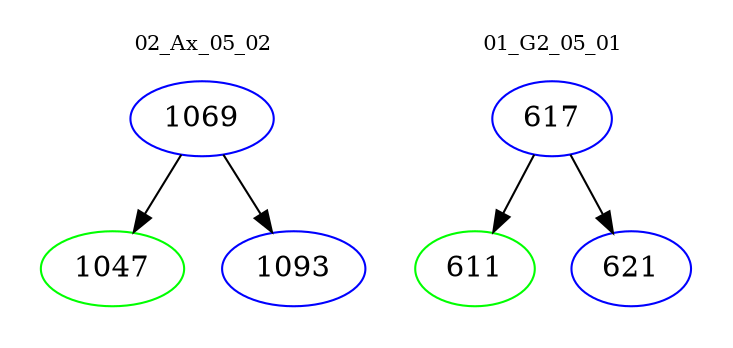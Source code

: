 digraph{
subgraph cluster_0 {
color = white
label = "02_Ax_05_02";
fontsize=10;
T0_1069 [label="1069", color="blue"]
T0_1069 -> T0_1047 [color="black"]
T0_1047 [label="1047", color="green"]
T0_1069 -> T0_1093 [color="black"]
T0_1093 [label="1093", color="blue"]
}
subgraph cluster_1 {
color = white
label = "01_G2_05_01";
fontsize=10;
T1_617 [label="617", color="blue"]
T1_617 -> T1_611 [color="black"]
T1_611 [label="611", color="green"]
T1_617 -> T1_621 [color="black"]
T1_621 [label="621", color="blue"]
}
}

